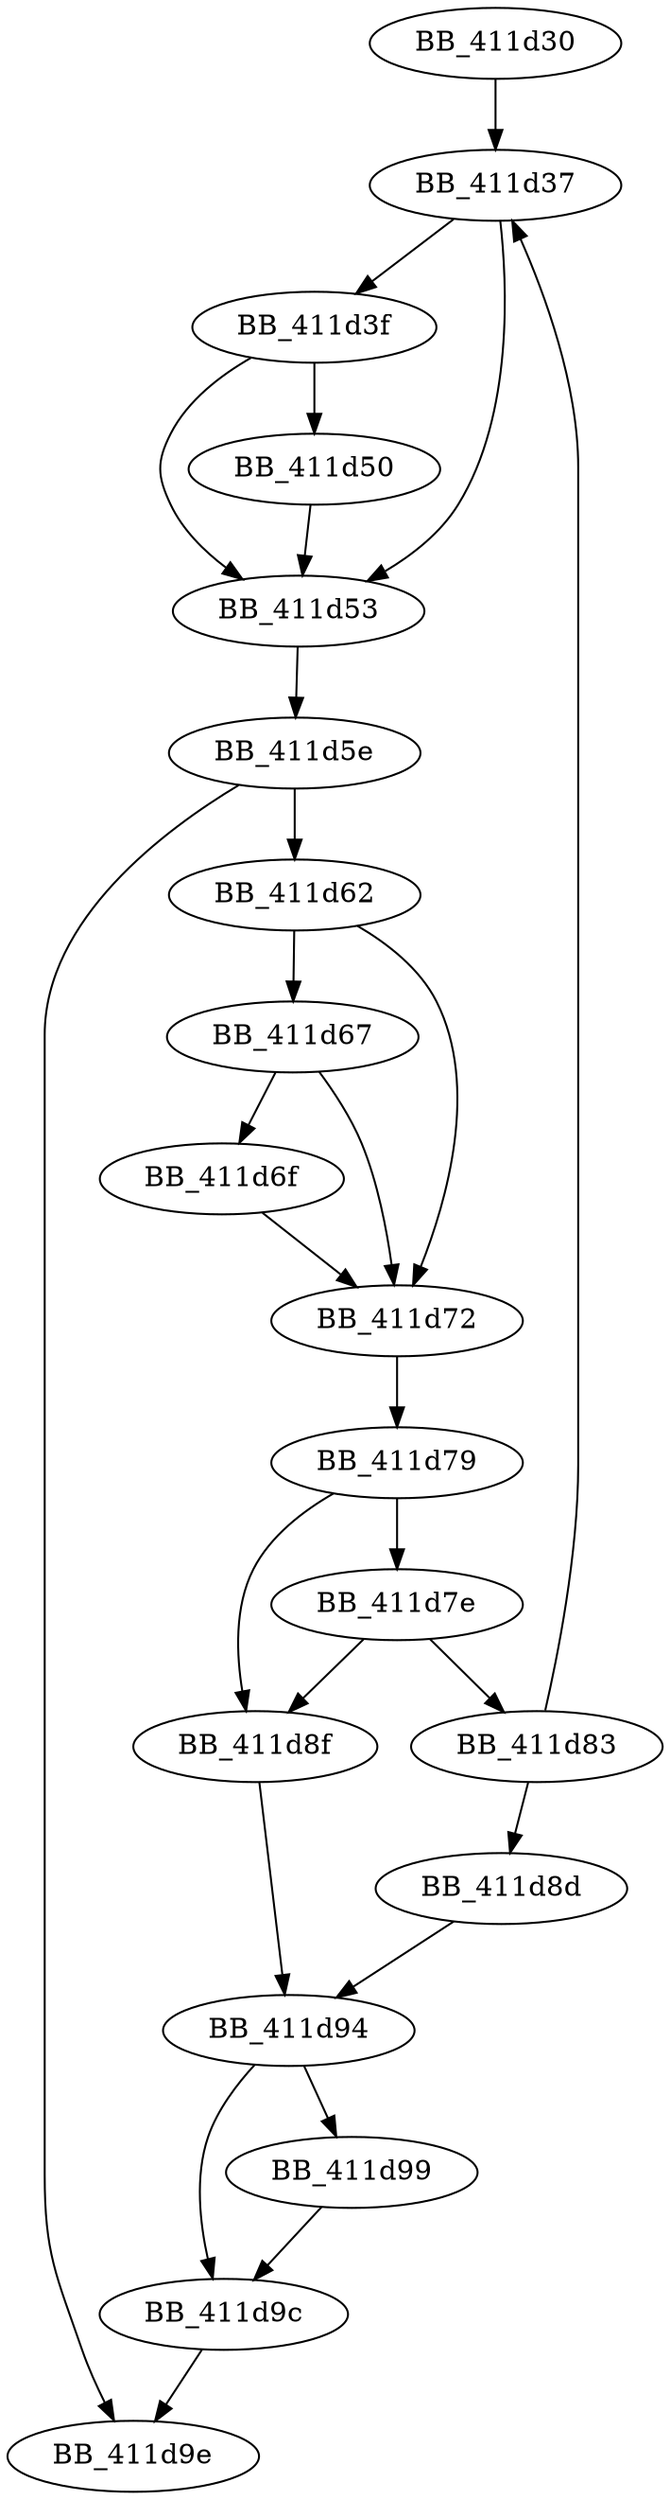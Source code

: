 DiGraph sub_411D30{
BB_411d30->BB_411d37
BB_411d37->BB_411d3f
BB_411d37->BB_411d53
BB_411d3f->BB_411d50
BB_411d3f->BB_411d53
BB_411d50->BB_411d53
BB_411d53->BB_411d5e
BB_411d5e->BB_411d62
BB_411d5e->BB_411d9e
BB_411d62->BB_411d67
BB_411d62->BB_411d72
BB_411d67->BB_411d6f
BB_411d67->BB_411d72
BB_411d6f->BB_411d72
BB_411d72->BB_411d79
BB_411d79->BB_411d7e
BB_411d79->BB_411d8f
BB_411d7e->BB_411d83
BB_411d7e->BB_411d8f
BB_411d83->BB_411d37
BB_411d83->BB_411d8d
BB_411d8d->BB_411d94
BB_411d8f->BB_411d94
BB_411d94->BB_411d99
BB_411d94->BB_411d9c
BB_411d99->BB_411d9c
BB_411d9c->BB_411d9e
}
